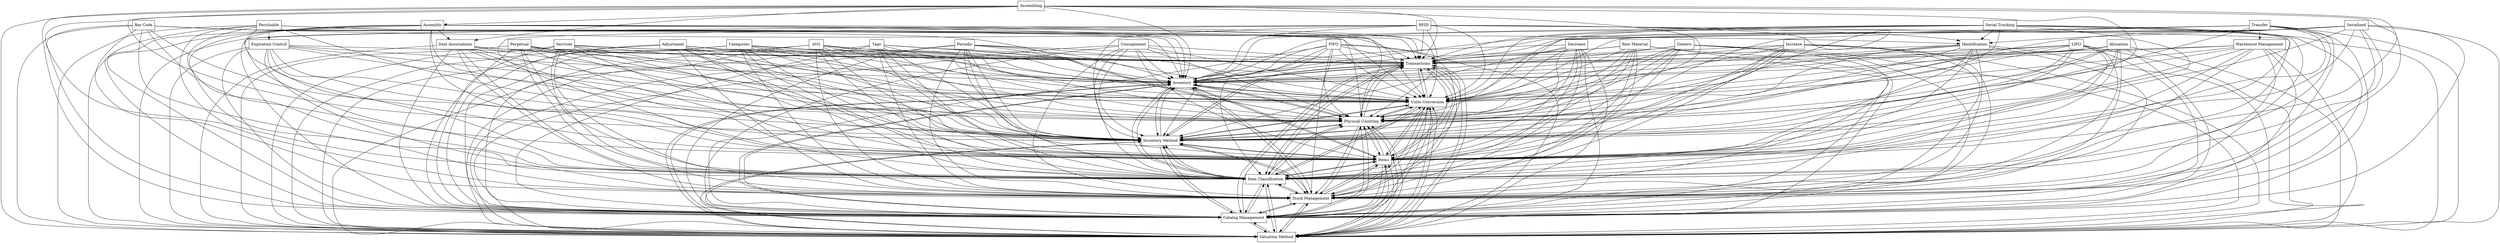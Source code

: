 digraph{
graph [rankdir=TB];
node [shape=box];
edge [arrowhead=normal];
0[label="RFID",]
1[label="Bar Code",]
2[label="Raw Material",]
3[label="Decrease",]
4[label="Transactions",]
5[label="Inventory",]
6[label="Valuation Method",]
7[label="Categories",]
8[label="Allocation",]
9[label="Catalog Management",]
10[label="Expiration Control",]
11[label="Stock Management",]
12[label="Perishable",]
13[label="Item Classification",]
14[label="Services",]
15[label="Periodic",]
16[label="Adjustment",]
17[label="Items",]
18[label="Perpetual",]
19[label="Inventory Method",]
20[label="Serial Tracking",]
21[label="Physical Counting",]
22[label="Units Conversion",]
23[label="LIFO",]
24[label="Increase",]
25[label="Consignment",]
26[label="Assembly",]
27[label="Serialized",]
28[label="AVG",]
29[label="Identification",]
30[label="Transfer",]
31[label="Tags",]
32[label="FIFO",]
33[label="Warehouse Management",]
34[label="Assembling",]
35[label="Item Associations",]
36[label="Generic",]
0->4[label="",]
0->5[label="",]
0->6[label="",]
0->9[label="",]
0->11[label="",]
0->13[label="",]
0->17[label="",]
0->19[label="",]
0->21[label="",]
0->22[label="",]
0->29[label="",]
1->4[label="",]
1->5[label="",]
1->6[label="",]
1->9[label="",]
1->11[label="",]
1->13[label="",]
1->17[label="",]
1->19[label="",]
1->21[label="",]
1->22[label="",]
1->29[label="",]
2->4[label="",]
2->5[label="",]
2->6[label="",]
2->9[label="",]
2->11[label="",]
2->13[label="",]
2->17[label="",]
2->19[label="",]
2->21[label="",]
2->22[label="",]
3->4[label="",]
3->5[label="",]
3->6[label="",]
3->9[label="",]
3->11[label="",]
3->13[label="",]
3->17[label="",]
3->19[label="",]
3->21[label="",]
3->22[label="",]
4->5[label="",]
4->6[label="",]
4->9[label="",]
4->11[label="",]
4->13[label="",]
4->17[label="",]
4->19[label="",]
4->21[label="",]
4->22[label="",]
5->4[label="",]
5->6[label="",]
5->9[label="",]
5->11[label="",]
5->13[label="",]
5->17[label="",]
5->19[label="",]
5->21[label="",]
5->22[label="",]
6->4[label="",]
6->5[label="",]
6->9[label="",]
6->11[label="",]
6->13[label="",]
6->17[label="",]
6->19[label="",]
6->21[label="",]
6->22[label="",]
7->4[label="",]
7->5[label="",]
7->6[label="",]
7->9[label="",]
7->11[label="",]
7->13[label="",]
7->17[label="",]
7->19[label="",]
7->21[label="",]
7->22[label="",]
8->4[label="",]
8->5[label="",]
8->6[label="",]
8->9[label="",]
8->11[label="",]
8->13[label="",]
8->17[label="",]
8->19[label="",]
8->21[label="",]
8->22[label="",]
9->4[label="",]
9->5[label="",]
9->6[label="",]
9->11[label="",]
9->13[label="",]
9->17[label="",]
9->19[label="",]
9->21[label="",]
9->22[label="",]
10->4[label="",]
10->5[label="",]
10->6[label="",]
10->9[label="",]
10->11[label="",]
10->13[label="",]
10->17[label="",]
10->19[label="",]
10->21[label="",]
10->22[label="",]
11->4[label="",]
11->5[label="",]
11->6[label="",]
11->9[label="",]
11->13[label="",]
11->17[label="",]
11->19[label="",]
11->21[label="",]
11->22[label="",]
12->4[label="",]
12->5[label="",]
12->6[label="",]
12->9[label="",]
12->10[label="",]
12->11[label="",]
12->13[label="",]
12->17[label="",]
12->19[label="",]
12->21[label="",]
12->22[label="",]
13->4[label="",]
13->5[label="",]
13->6[label="",]
13->9[label="",]
13->11[label="",]
13->17[label="",]
13->19[label="",]
13->21[label="",]
13->22[label="",]
14->4[label="",]
14->5[label="",]
14->6[label="",]
14->9[label="",]
14->11[label="",]
14->13[label="",]
14->17[label="",]
14->19[label="",]
14->21[label="",]
14->22[label="",]
15->4[label="",]
15->5[label="",]
15->6[label="",]
15->9[label="",]
15->11[label="",]
15->13[label="",]
15->17[label="",]
15->19[label="",]
15->21[label="",]
15->22[label="",]
16->4[label="",]
16->5[label="",]
16->6[label="",]
16->9[label="",]
16->11[label="",]
16->13[label="",]
16->17[label="",]
16->19[label="",]
16->21[label="",]
16->22[label="",]
17->4[label="",]
17->5[label="",]
17->6[label="",]
17->9[label="",]
17->11[label="",]
17->13[label="",]
17->19[label="",]
17->21[label="",]
17->22[label="",]
18->4[label="",]
18->5[label="",]
18->6[label="",]
18->9[label="",]
18->11[label="",]
18->13[label="",]
18->17[label="",]
18->19[label="",]
18->21[label="",]
18->22[label="",]
19->4[label="",]
19->5[label="",]
19->6[label="",]
19->9[label="",]
19->11[label="",]
19->13[label="",]
19->17[label="",]
19->21[label="",]
19->22[label="",]
20->4[label="",]
20->5[label="",]
20->6[label="",]
20->9[label="",]
20->11[label="",]
20->13[label="",]
20->17[label="",]
20->19[label="",]
20->21[label="",]
20->22[label="",]
20->29[label="",]
21->4[label="",]
21->5[label="",]
21->6[label="",]
21->9[label="",]
21->11[label="",]
21->13[label="",]
21->17[label="",]
21->19[label="",]
21->22[label="",]
22->4[label="",]
22->5[label="",]
22->6[label="",]
22->9[label="",]
22->11[label="",]
22->13[label="",]
22->17[label="",]
22->19[label="",]
22->21[label="",]
23->4[label="",]
23->5[label="",]
23->6[label="",]
23->9[label="",]
23->11[label="",]
23->13[label="",]
23->17[label="",]
23->19[label="",]
23->21[label="",]
23->22[label="",]
24->4[label="",]
24->5[label="",]
24->6[label="",]
24->9[label="",]
24->11[label="",]
24->13[label="",]
24->17[label="",]
24->19[label="",]
24->21[label="",]
24->22[label="",]
25->4[label="",]
25->5[label="",]
25->6[label="",]
25->9[label="",]
25->11[label="",]
25->13[label="",]
25->17[label="",]
25->19[label="",]
25->21[label="",]
25->22[label="",]
26->4[label="",]
26->5[label="",]
26->6[label="",]
26->9[label="",]
26->11[label="",]
26->13[label="",]
26->17[label="",]
26->19[label="",]
26->21[label="",]
26->22[label="",]
26->35[label="",]
27->4[label="",]
27->5[label="",]
27->6[label="",]
27->9[label="",]
27->11[label="",]
27->13[label="",]
27->17[label="",]
27->19[label="",]
27->21[label="",]
27->22[label="",]
27->29[label="",]
28->4[label="",]
28->5[label="",]
28->6[label="",]
28->9[label="",]
28->11[label="",]
28->13[label="",]
28->17[label="",]
28->19[label="",]
28->21[label="",]
28->22[label="",]
29->4[label="",]
29->5[label="",]
29->6[label="",]
29->9[label="",]
29->11[label="",]
29->13[label="",]
29->17[label="",]
29->19[label="",]
29->21[label="",]
29->22[label="",]
30->4[label="",]
30->5[label="",]
30->6[label="",]
30->9[label="",]
30->11[label="",]
30->13[label="",]
30->17[label="",]
30->19[label="",]
30->21[label="",]
30->22[label="",]
30->33[label="",]
31->4[label="",]
31->5[label="",]
31->6[label="",]
31->9[label="",]
31->11[label="",]
31->13[label="",]
31->17[label="",]
31->19[label="",]
31->21[label="",]
31->22[label="",]
32->4[label="",]
32->5[label="",]
32->6[label="",]
32->9[label="",]
32->11[label="",]
32->13[label="",]
32->17[label="",]
32->19[label="",]
32->21[label="",]
32->22[label="",]
33->4[label="",]
33->5[label="",]
33->6[label="",]
33->9[label="",]
33->11[label="",]
33->13[label="",]
33->17[label="",]
33->19[label="",]
33->21[label="",]
33->22[label="",]
34->4[label="",]
34->5[label="",]
34->6[label="",]
34->9[label="",]
34->11[label="",]
34->13[label="",]
34->17[label="",]
34->19[label="",]
34->21[label="",]
34->22[label="",]
34->26[label="",]
34->35[label="",]
35->4[label="",]
35->5[label="",]
35->6[label="",]
35->9[label="",]
35->11[label="",]
35->13[label="",]
35->17[label="",]
35->19[label="",]
35->21[label="",]
35->22[label="",]
36->4[label="",]
36->5[label="",]
36->6[label="",]
36->9[label="",]
36->11[label="",]
36->13[label="",]
36->17[label="",]
36->19[label="",]
36->21[label="",]
36->22[label="",]
}
